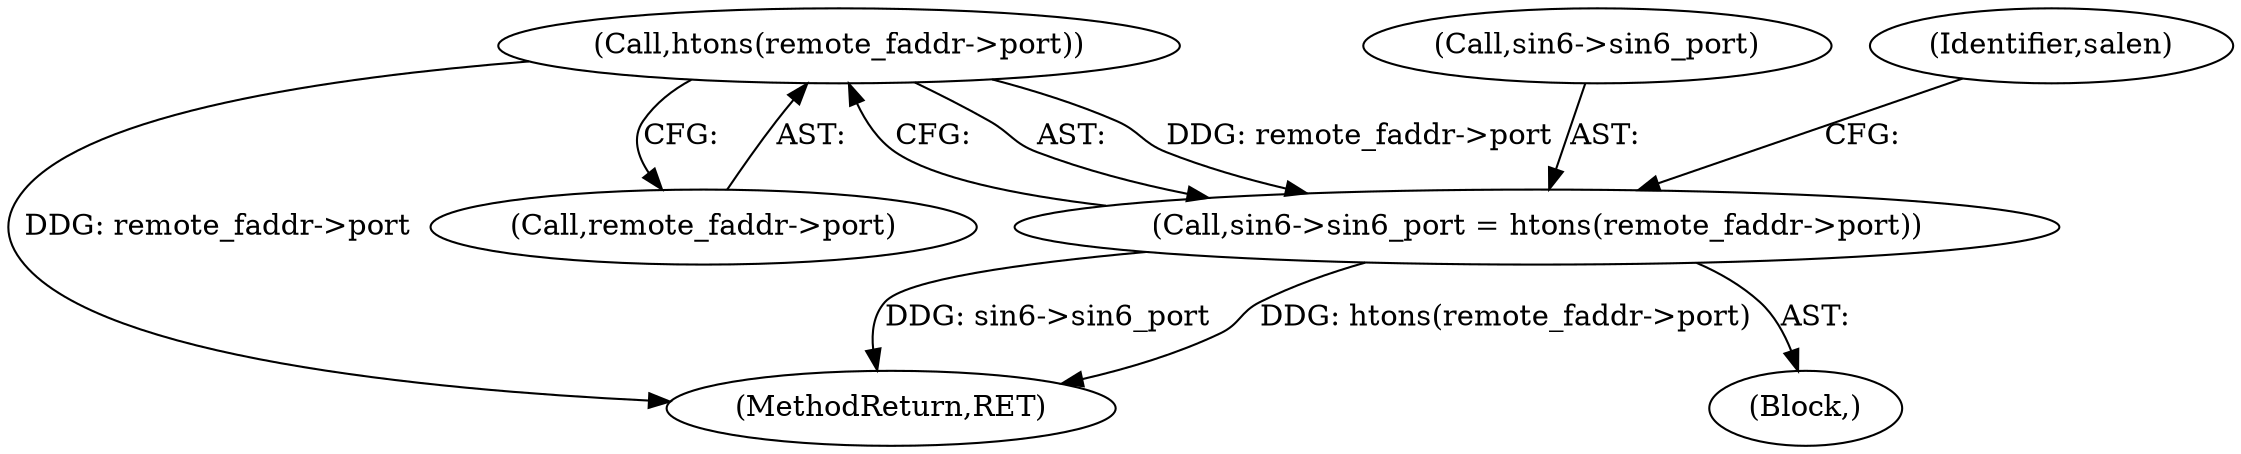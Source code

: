 digraph "0_krb5_cf1a0c411b2668c57c41e9c4efd15ba17b6b322c@pointer" {
"1000754" [label="(Call,htons(remote_faddr->port))"];
"1000750" [label="(Call,sin6->sin6_port = htons(remote_faddr->port))"];
"1001260" [label="(MethodReturn,RET)"];
"1000727" [label="(Block,)"];
"1000751" [label="(Call,sin6->sin6_port)"];
"1000754" [label="(Call,htons(remote_faddr->port))"];
"1000759" [label="(Identifier,salen)"];
"1000755" [label="(Call,remote_faddr->port)"];
"1000750" [label="(Call,sin6->sin6_port = htons(remote_faddr->port))"];
"1000754" -> "1000750"  [label="AST: "];
"1000754" -> "1000755"  [label="CFG: "];
"1000755" -> "1000754"  [label="AST: "];
"1000750" -> "1000754"  [label="CFG: "];
"1000754" -> "1001260"  [label="DDG: remote_faddr->port"];
"1000754" -> "1000750"  [label="DDG: remote_faddr->port"];
"1000750" -> "1000727"  [label="AST: "];
"1000751" -> "1000750"  [label="AST: "];
"1000759" -> "1000750"  [label="CFG: "];
"1000750" -> "1001260"  [label="DDG: htons(remote_faddr->port)"];
"1000750" -> "1001260"  [label="DDG: sin6->sin6_port"];
}

